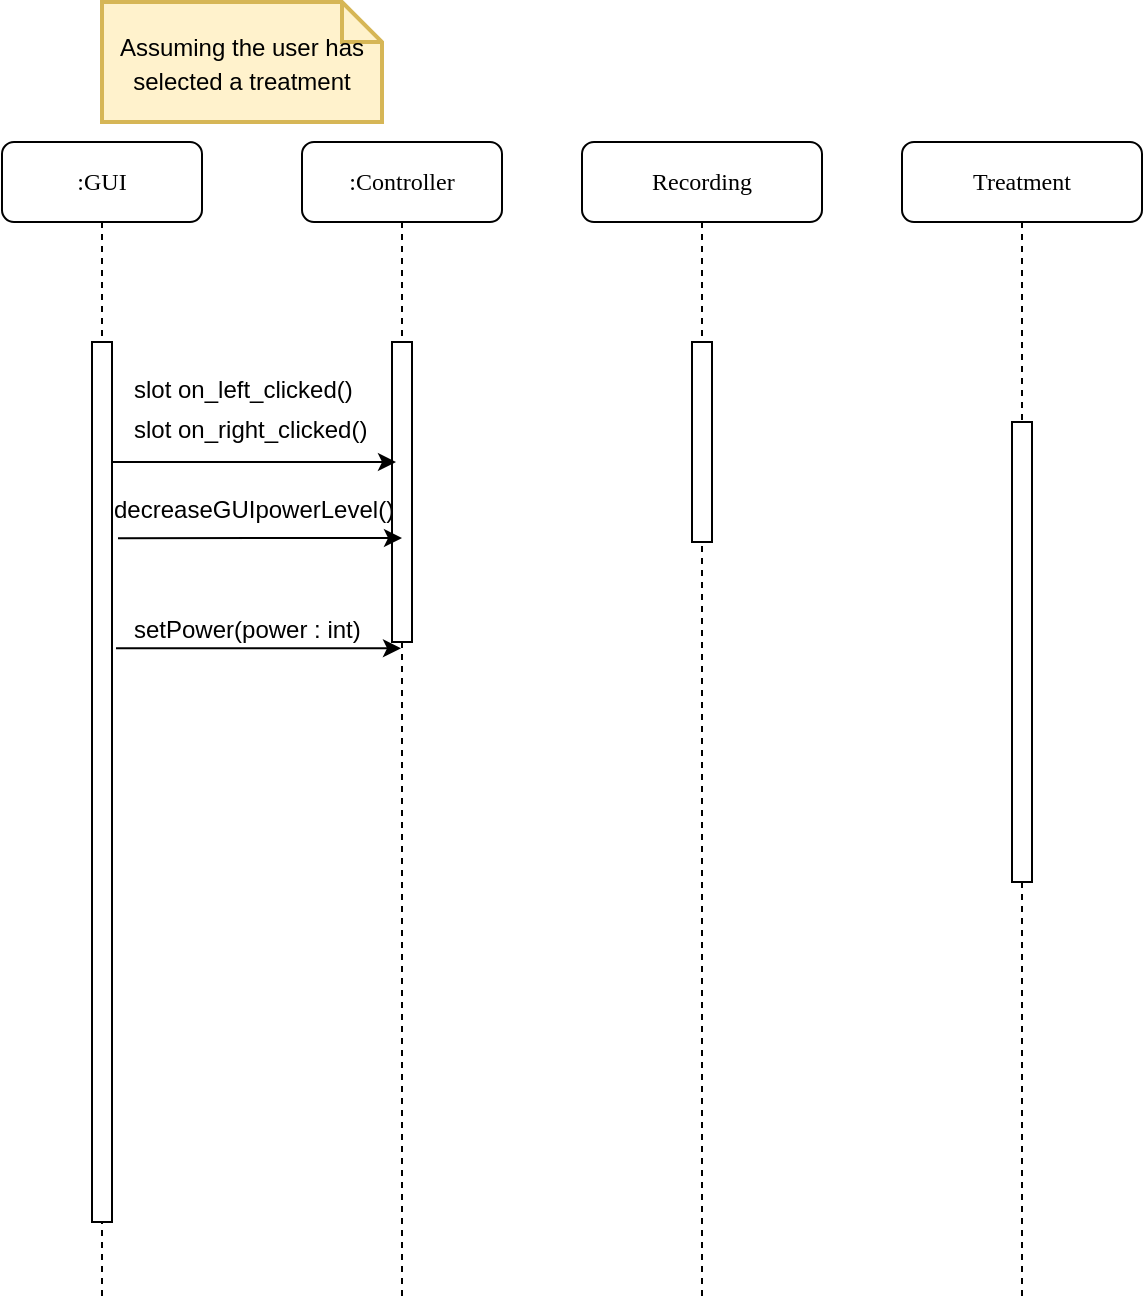 <mxfile version="14.5.0" type="google"><diagram name="Page-1" id="13e1069c-82ec-6db2-03f1-153e76fe0fe0"><mxGraphModel dx="460" dy="780" grid="1" gridSize="10" guides="1" tooltips="1" connect="1" arrows="1" fold="1" page="1" pageScale="1" pageWidth="1100" pageHeight="850" background="#ffffff" math="0" shadow="0"><root><mxCell id="0"/><mxCell id="1" parent="0"/><mxCell id="1N0fSrvJs4T7zC_R_64r-1" value=":Controller" style="shape=umlLifeline;perimeter=lifelinePerimeter;whiteSpace=wrap;html=1;container=1;collapsible=0;recursiveResize=0;outlineConnect=0;rounded=1;shadow=0;comic=0;labelBackgroundColor=none;strokeWidth=1;fontFamily=Verdana;fontSize=12;align=center;" vertex="1" parent="1"><mxGeometry x="290" y="110" width="100" height="580" as="geometry"/></mxCell><mxCell id="1N0fSrvJs4T7zC_R_64r-2" value="" style="html=1;points=[];perimeter=orthogonalPerimeter;rounded=0;shadow=0;comic=0;labelBackgroundColor=none;strokeWidth=1;fontFamily=Verdana;fontSize=12;align=center;" vertex="1" parent="1N0fSrvJs4T7zC_R_64r-1"><mxGeometry x="45" y="100" width="10" height="150" as="geometry"/></mxCell><mxCell id="1N0fSrvJs4T7zC_R_64r-3" value="Recording" style="shape=umlLifeline;perimeter=lifelinePerimeter;whiteSpace=wrap;html=1;container=1;collapsible=0;recursiveResize=0;outlineConnect=0;rounded=1;shadow=0;comic=0;labelBackgroundColor=none;strokeWidth=1;fontFamily=Verdana;fontSize=12;align=center;" vertex="1" parent="1"><mxGeometry x="430" y="110" width="120" height="580" as="geometry"/></mxCell><mxCell id="1N0fSrvJs4T7zC_R_64r-4" value="" style="html=1;points=[];perimeter=orthogonalPerimeter;rounded=0;shadow=0;comic=0;labelBackgroundColor=none;strokeWidth=1;fontFamily=Verdana;fontSize=12;align=center;" vertex="1" parent="1N0fSrvJs4T7zC_R_64r-3"><mxGeometry x="55" y="100" width="10" height="100" as="geometry"/></mxCell><mxCell id="1N0fSrvJs4T7zC_R_64r-5" value="Treatment" style="shape=umlLifeline;perimeter=lifelinePerimeter;whiteSpace=wrap;html=1;container=1;collapsible=0;recursiveResize=0;outlineConnect=0;rounded=1;shadow=0;comic=0;labelBackgroundColor=none;strokeWidth=1;fontFamily=Verdana;fontSize=12;align=center;" vertex="1" parent="1"><mxGeometry x="590" y="110" width="120" height="580" as="geometry"/></mxCell><mxCell id="1N0fSrvJs4T7zC_R_64r-6" value="" style="html=1;points=[];perimeter=orthogonalPerimeter;rounded=0;shadow=0;comic=0;labelBackgroundColor=none;strokeWidth=1;fontFamily=Verdana;fontSize=12;align=center;" vertex="1" parent="1N0fSrvJs4T7zC_R_64r-5"><mxGeometry x="55" y="140" width="10" height="230" as="geometry"/></mxCell><mxCell id="1N0fSrvJs4T7zC_R_64r-7" value=":GUI" style="shape=umlLifeline;perimeter=lifelinePerimeter;whiteSpace=wrap;html=1;container=1;collapsible=0;recursiveResize=0;outlineConnect=0;rounded=1;shadow=0;comic=0;labelBackgroundColor=none;strokeWidth=1;fontFamily=Verdana;fontSize=12;align=center;" vertex="1" parent="1"><mxGeometry x="140" y="110" width="100" height="580" as="geometry"/></mxCell><mxCell id="1N0fSrvJs4T7zC_R_64r-8" value="" style="html=1;points=[];perimeter=orthogonalPerimeter;rounded=0;shadow=0;comic=0;labelBackgroundColor=none;strokeWidth=1;fontFamily=Verdana;fontSize=12;align=center;" vertex="1" parent="1N0fSrvJs4T7zC_R_64r-7"><mxGeometry x="45" y="100" width="10" height="440" as="geometry"/></mxCell><mxCell id="1N0fSrvJs4T7zC_R_64r-11" value="&lt;span style=&quot;color: rgb(0 , 0 , 0) ; font-size: 12px&quot;&gt;Assuming the user has selected a treatment&lt;/span&gt;" style="shape=note;strokeWidth=2;fontSize=14;size=20;whiteSpace=wrap;html=1;fillColor=#fff2cc;strokeColor=#d6b656;fontColor=#666600;" vertex="1" parent="1"><mxGeometry x="190" y="40" width="140" height="60" as="geometry"/></mxCell><mxCell id="1N0fSrvJs4T7zC_R_64r-14" value="slot on_right_clicked()" style="text;strokeColor=none;fillColor=none;align=left;verticalAlign=top;spacingLeft=4;spacingRight=4;overflow=hidden;rotatable=0;points=[[0,0.5],[1,0.5]];portConstraint=eastwest;" vertex="1" parent="1"><mxGeometry x="200" y="240" width="130" height="26" as="geometry"/></mxCell><mxCell id="1N0fSrvJs4T7zC_R_64r-15" value="" style="endArrow=classic;html=1;entryX=0.2;entryY=0.4;entryDx=0;entryDy=0;entryPerimeter=0;" edge="1" parent="1" target="1N0fSrvJs4T7zC_R_64r-2"><mxGeometry width="50" height="50" relative="1" as="geometry"><mxPoint x="195" y="270" as="sourcePoint"/><mxPoint x="330" y="270" as="targetPoint"/></mxGeometry></mxCell><mxCell id="1N0fSrvJs4T7zC_R_64r-16" value="slot on_left_clicked()" style="text;strokeColor=none;fillColor=none;align=left;verticalAlign=top;spacingLeft=4;spacingRight=4;overflow=hidden;rotatable=0;points=[[0,0.5],[1,0.5]];portConstraint=eastwest;" vertex="1" parent="1"><mxGeometry x="200" y="220" width="130" height="26" as="geometry"/></mxCell><mxCell id="1N0fSrvJs4T7zC_R_64r-17" value="decreaseGUIpowerLevel()" style="text;strokeColor=none;fillColor=none;align=left;verticalAlign=top;spacingLeft=4;spacingRight=4;overflow=hidden;rotatable=0;points=[[0,0.5],[1,0.5]];portConstraint=eastwest;" vertex="1" parent="1"><mxGeometry x="190" y="280" width="150" height="26" as="geometry"/></mxCell><mxCell id="1N0fSrvJs4T7zC_R_64r-18" value="" style="endArrow=classic;html=1;exitX=1.3;exitY=0.223;exitDx=0;exitDy=0;exitPerimeter=0;" edge="1" parent="1" source="1N0fSrvJs4T7zC_R_64r-8"><mxGeometry width="50" height="50" relative="1" as="geometry"><mxPoint x="190" y="200" as="sourcePoint"/><mxPoint x="340" y="308" as="targetPoint"/></mxGeometry></mxCell><mxCell id="1N0fSrvJs4T7zC_R_64r-19" value="setPower(power : int)" style="text;strokeColor=none;fillColor=none;align=left;verticalAlign=top;spacingLeft=4;spacingRight=4;overflow=hidden;rotatable=0;points=[[0,0.5],[1,0.5]];portConstraint=eastwest;" vertex="1" parent="1"><mxGeometry x="200" y="340" width="139" height="26" as="geometry"/></mxCell><mxCell id="1N0fSrvJs4T7zC_R_64r-20" value="" style="endArrow=classic;html=1;exitX=1.2;exitY=0.348;exitDx=0;exitDy=0;exitPerimeter=0;" edge="1" parent="1" source="1N0fSrvJs4T7zC_R_64r-8" target="1N0fSrvJs4T7zC_R_64r-1"><mxGeometry width="50" height="50" relative="1" as="geometry"><mxPoint x="330" y="330" as="sourcePoint"/><mxPoint x="380" y="280" as="targetPoint"/></mxGeometry></mxCell></root></mxGraphModel></diagram></mxfile>